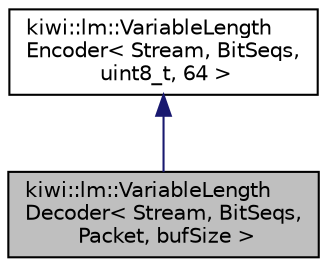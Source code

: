 digraph "kiwi::lm::VariableLengthDecoder&lt; Stream, BitSeqs, Packet, bufSize &gt;"
{
 // LATEX_PDF_SIZE
  edge [fontname="Helvetica",fontsize="10",labelfontname="Helvetica",labelfontsize="10"];
  node [fontname="Helvetica",fontsize="10",shape=record];
  Node1 [label="kiwi::lm::VariableLength\lDecoder\< Stream, BitSeqs,\l Packet, bufSize \>",height=0.2,width=0.4,color="black", fillcolor="grey75", style="filled", fontcolor="black",tooltip=" "];
  Node2 -> Node1 [dir="back",color="midnightblue",fontsize="10",style="solid",fontname="Helvetica"];
  Node2 [label="kiwi::lm::VariableLength\lEncoder\< Stream, BitSeqs,\l uint8_t, 64 \>",height=0.2,width=0.4,color="black", fillcolor="white", style="filled",URL="$classkiwi_1_1lm_1_1VariableLengthEncoder.html",tooltip=" "];
}
